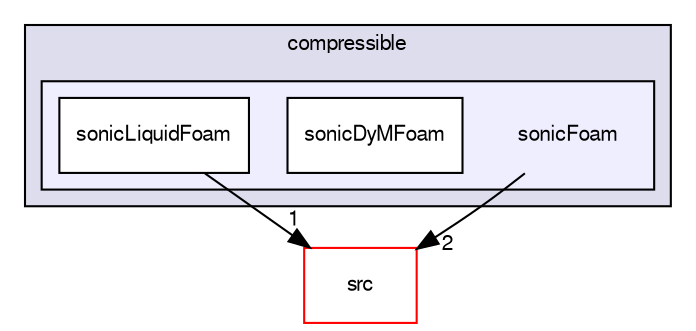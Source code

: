 digraph "applications/solvers/compressible/sonicFoam" {
  bgcolor=transparent;
  compound=true
  node [ fontsize="10", fontname="FreeSans"];
  edge [ labelfontsize="10", labelfontname="FreeSans"];
  subgraph clusterdir_ec6fbd2e4e71296a5c4843bd2aa1db19 {
    graph [ bgcolor="#ddddee", pencolor="black", label="compressible" fontname="FreeSans", fontsize="10", URL="dir_ec6fbd2e4e71296a5c4843bd2aa1db19.html"]
  subgraph clusterdir_5c7741d678abb4eb6f65432f0716c51d {
    graph [ bgcolor="#eeeeff", pencolor="black", label="" URL="dir_5c7741d678abb4eb6f65432f0716c51d.html"];
    dir_5c7741d678abb4eb6f65432f0716c51d [shape=plaintext label="sonicFoam"];
    dir_a3b7cfc6d4caf9b4db7acac63cbf1de1 [shape=box label="sonicDyMFoam" color="black" fillcolor="white" style="filled" URL="dir_a3b7cfc6d4caf9b4db7acac63cbf1de1.html"];
    dir_e3ae0e36c11ee3f56f9094df7d2df9ad [shape=box label="sonicLiquidFoam" color="black" fillcolor="white" style="filled" URL="dir_e3ae0e36c11ee3f56f9094df7d2df9ad.html"];
  }
  }
  dir_68267d1309a1af8e8297ef4c3efbcdba [shape=box label="src" color="red" URL="dir_68267d1309a1af8e8297ef4c3efbcdba.html"];
  dir_e3ae0e36c11ee3f56f9094df7d2df9ad->dir_68267d1309a1af8e8297ef4c3efbcdba [headlabel="1", labeldistance=1.5 headhref="dir_000106_000577.html"];
  dir_5c7741d678abb4eb6f65432f0716c51d->dir_68267d1309a1af8e8297ef4c3efbcdba [headlabel="2", labeldistance=1.5 headhref="dir_000033_000577.html"];
}
